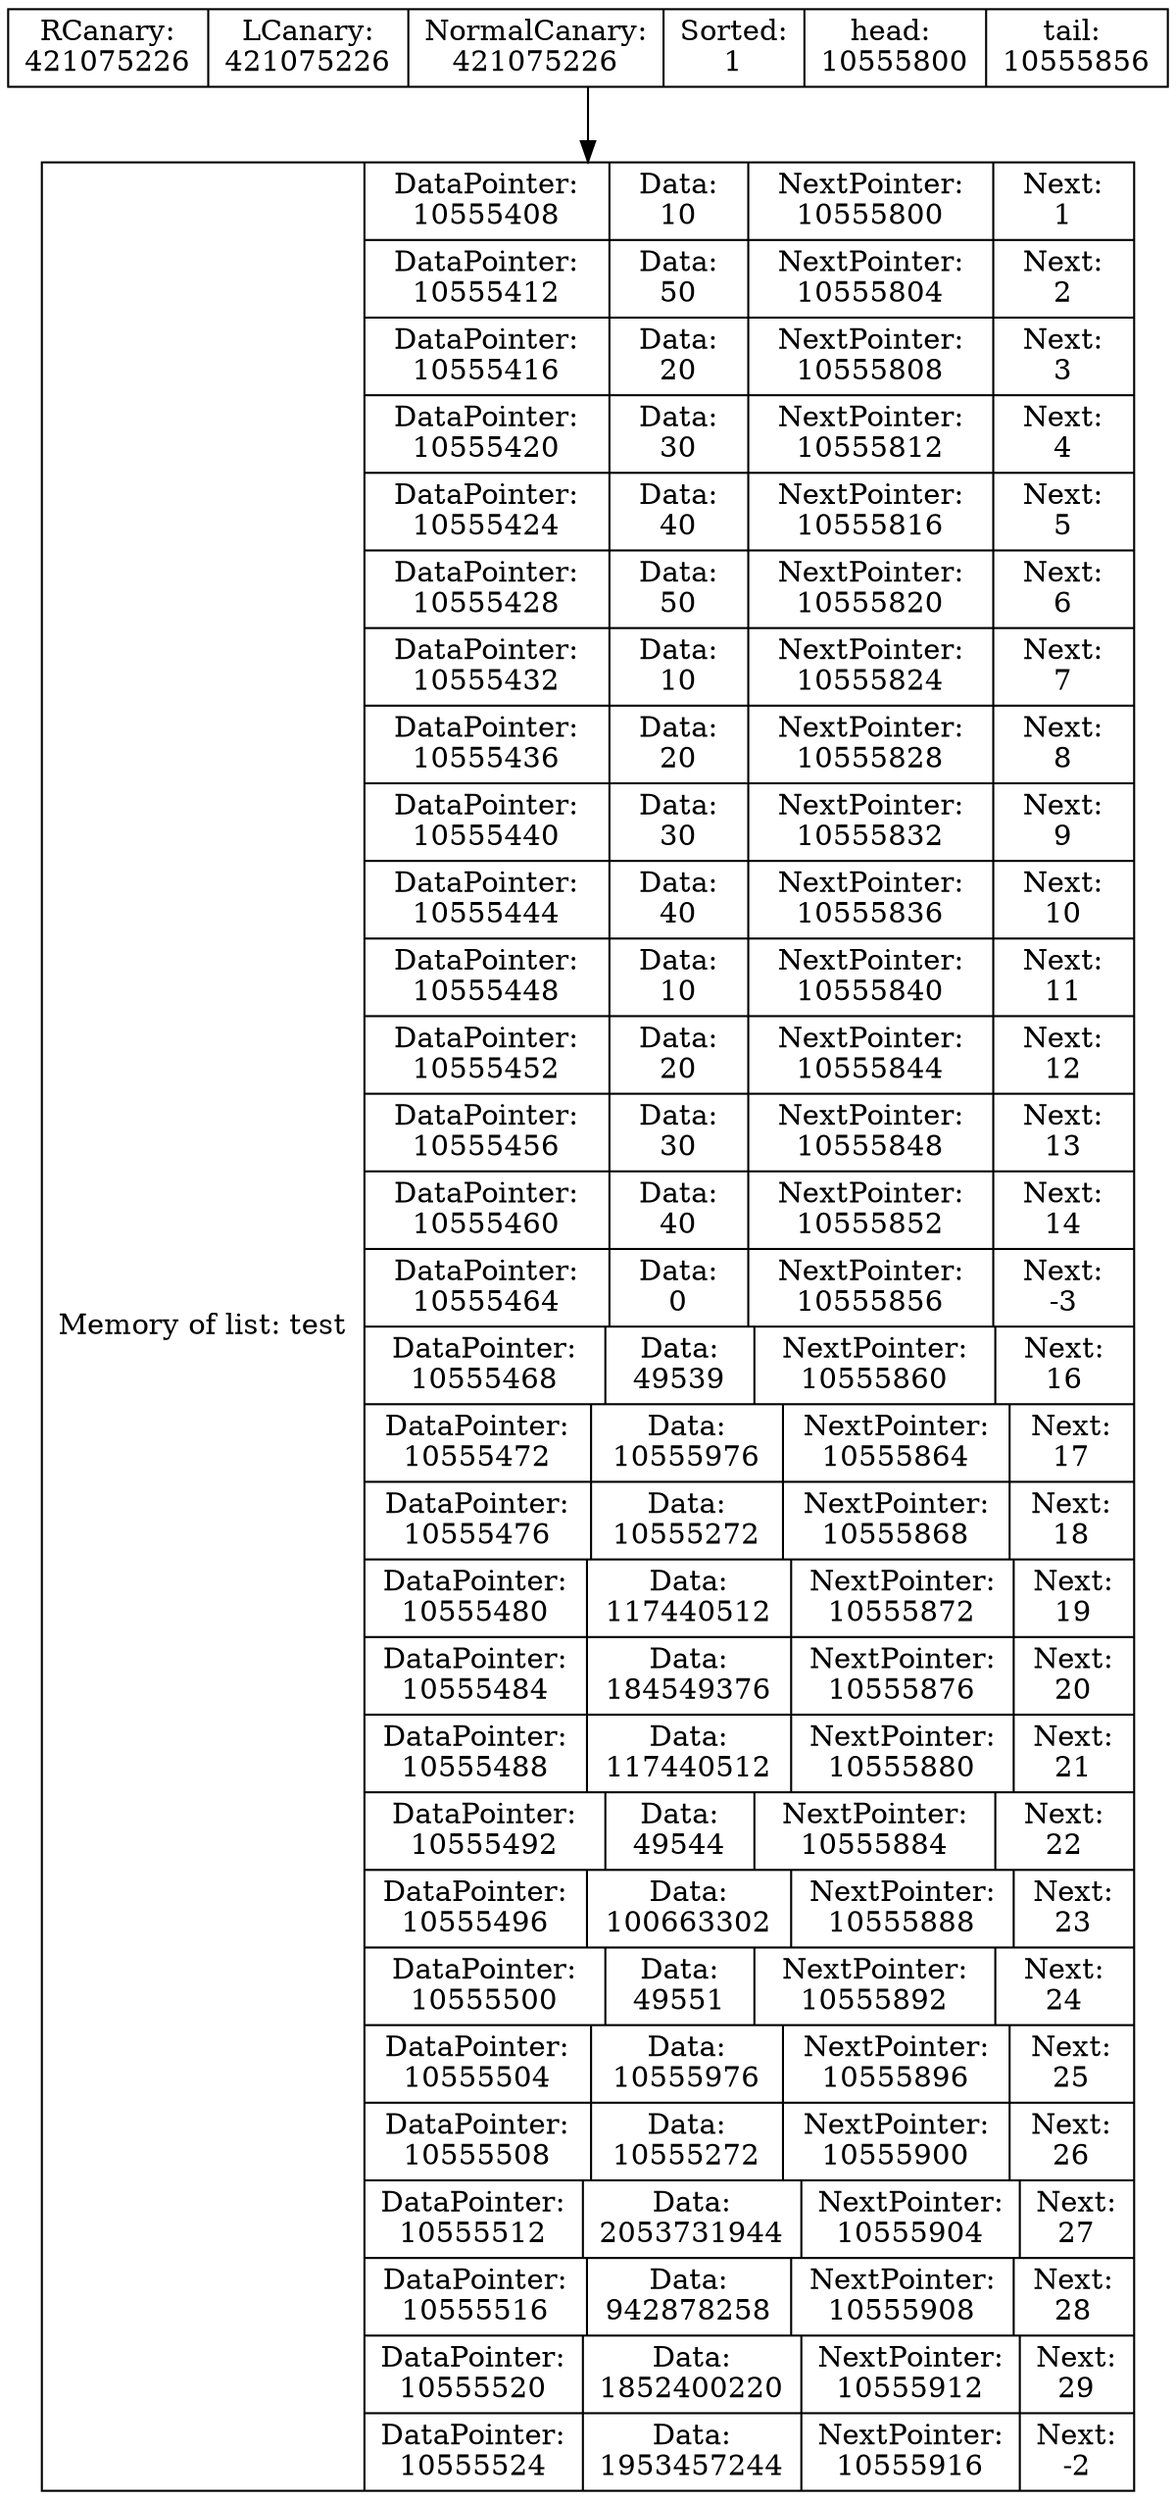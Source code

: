 digraph G{
data [shape=record,label="{Memory of list: test} | {{DataPointer:\n10555408 | Data:\n10 | NextPointer:\n10555800 | Next:\n1}
| {DataPointer:\n10555412 | Data:\n50 | NextPointer:\n10555804 | Next:\n2}
| {DataPointer:\n10555416 | Data:\n20 | NextPointer:\n10555808 | Next:\n3}
| {DataPointer:\n10555420 | Data:\n30 | NextPointer:\n10555812 | Next:\n4}
| {DataPointer:\n10555424 | Data:\n40 | NextPointer:\n10555816 | Next:\n5}
| {DataPointer:\n10555428 | Data:\n50 | NextPointer:\n10555820 | Next:\n6}
| {DataPointer:\n10555432 | Data:\n10 | NextPointer:\n10555824 | Next:\n7}
| {DataPointer:\n10555436 | Data:\n20 | NextPointer:\n10555828 | Next:\n8}
| {DataPointer:\n10555440 | Data:\n30 | NextPointer:\n10555832 | Next:\n9}
| {DataPointer:\n10555444 | Data:\n40 | NextPointer:\n10555836 | Next:\n10}
| {DataPointer:\n10555448 | Data:\n10 | NextPointer:\n10555840 | Next:\n11}
| {DataPointer:\n10555452 | Data:\n20 | NextPointer:\n10555844 | Next:\n12}
| {DataPointer:\n10555456 | Data:\n30 | NextPointer:\n10555848 | Next:\n13}
| {DataPointer:\n10555460 | Data:\n40 | NextPointer:\n10555852 | Next:\n14}
| {DataPointer:\n10555464 | Data:\n0 | NextPointer:\n10555856 | Next:\n-3}
| {DataPointer:\n10555468 | Data:\n49539 | NextPointer:\n10555860 | Next:\n16}
| {DataPointer:\n10555472 | Data:\n10555976 | NextPointer:\n10555864 | Next:\n17}
| {DataPointer:\n10555476 | Data:\n10555272 | NextPointer:\n10555868 | Next:\n18}
| {DataPointer:\n10555480 | Data:\n117440512 | NextPointer:\n10555872 | Next:\n19}
| {DataPointer:\n10555484 | Data:\n184549376 | NextPointer:\n10555876 | Next:\n20}
| {DataPointer:\n10555488 | Data:\n117440512 | NextPointer:\n10555880 | Next:\n21}
| {DataPointer:\n10555492 | Data:\n49544 | NextPointer:\n10555884 | Next:\n22}
| {DataPointer:\n10555496 | Data:\n100663302 | NextPointer:\n10555888 | Next:\n23}
| {DataPointer:\n10555500 | Data:\n49551 | NextPointer:\n10555892 | Next:\n24}
| {DataPointer:\n10555504 | Data:\n10555976 | NextPointer:\n10555896 | Next:\n25}
| {DataPointer:\n10555508 | Data:\n10555272 | NextPointer:\n10555900 | Next:\n26}
| {DataPointer:\n10555512 | Data:\n2053731944 | NextPointer:\n10555904 | Next:\n27}
| {DataPointer:\n10555516 | Data:\n942878258 | NextPointer:\n10555908 | Next:\n28}
| {DataPointer:\n10555520 | Data:\n1852400220 | NextPointer:\n10555912 | Next:\n29}
| {DataPointer:\n10555524 | Data:\n1953457244 | NextPointer:\n10555916 | Next:\n-2}
}"];
Shild [shape=record,label=" RCanary:\n421075226 | LCanary:\n421075226  | NormalCanary:\n421075226 | Sorted:\n1 | head: \n10555800 | tail: \n10555856 "];
Shild->data
}

